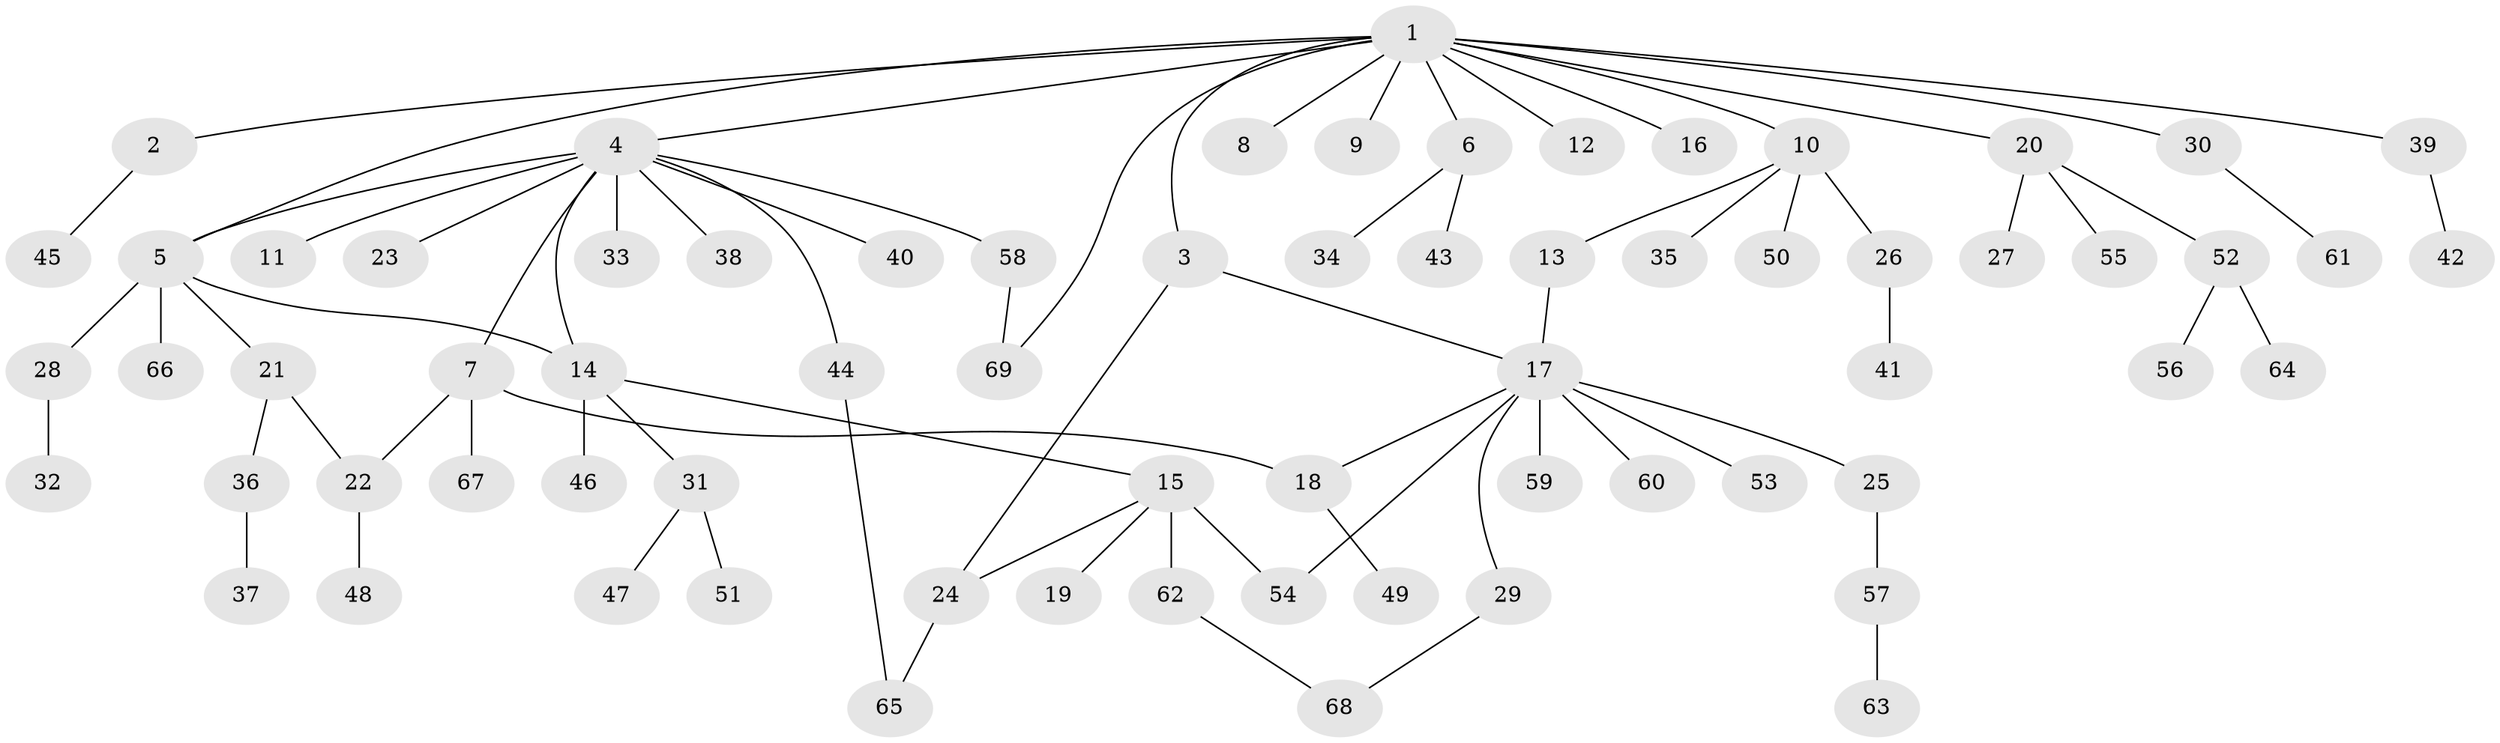 // coarse degree distribution, {14: 0.029411764705882353, 2: 0.08823529411764706, 3: 0.17647058823529413, 11: 0.029411764705882353, 5: 0.08823529411764706, 1: 0.5882352941176471}
// Generated by graph-tools (version 1.1) at 2025/18/03/04/25 18:18:02]
// undirected, 69 vertices, 78 edges
graph export_dot {
graph [start="1"]
  node [color=gray90,style=filled];
  1;
  2;
  3;
  4;
  5;
  6;
  7;
  8;
  9;
  10;
  11;
  12;
  13;
  14;
  15;
  16;
  17;
  18;
  19;
  20;
  21;
  22;
  23;
  24;
  25;
  26;
  27;
  28;
  29;
  30;
  31;
  32;
  33;
  34;
  35;
  36;
  37;
  38;
  39;
  40;
  41;
  42;
  43;
  44;
  45;
  46;
  47;
  48;
  49;
  50;
  51;
  52;
  53;
  54;
  55;
  56;
  57;
  58;
  59;
  60;
  61;
  62;
  63;
  64;
  65;
  66;
  67;
  68;
  69;
  1 -- 2;
  1 -- 3;
  1 -- 4;
  1 -- 5;
  1 -- 6;
  1 -- 8;
  1 -- 9;
  1 -- 10;
  1 -- 12;
  1 -- 16;
  1 -- 20;
  1 -- 30;
  1 -- 39;
  1 -- 69;
  2 -- 45;
  3 -- 17;
  3 -- 24;
  4 -- 5;
  4 -- 7;
  4 -- 11;
  4 -- 14;
  4 -- 23;
  4 -- 33;
  4 -- 38;
  4 -- 40;
  4 -- 44;
  4 -- 58;
  5 -- 14;
  5 -- 21;
  5 -- 28;
  5 -- 66;
  6 -- 34;
  6 -- 43;
  7 -- 18;
  7 -- 22;
  7 -- 67;
  10 -- 13;
  10 -- 26;
  10 -- 35;
  10 -- 50;
  13 -- 17;
  14 -- 15;
  14 -- 31;
  14 -- 46;
  15 -- 19;
  15 -- 24;
  15 -- 54;
  15 -- 62;
  17 -- 18;
  17 -- 25;
  17 -- 29;
  17 -- 53;
  17 -- 54;
  17 -- 59;
  17 -- 60;
  18 -- 49;
  20 -- 27;
  20 -- 52;
  20 -- 55;
  21 -- 22;
  21 -- 36;
  22 -- 48;
  24 -- 65;
  25 -- 57;
  26 -- 41;
  28 -- 32;
  29 -- 68;
  30 -- 61;
  31 -- 47;
  31 -- 51;
  36 -- 37;
  39 -- 42;
  44 -- 65;
  52 -- 56;
  52 -- 64;
  57 -- 63;
  58 -- 69;
  62 -- 68;
}
